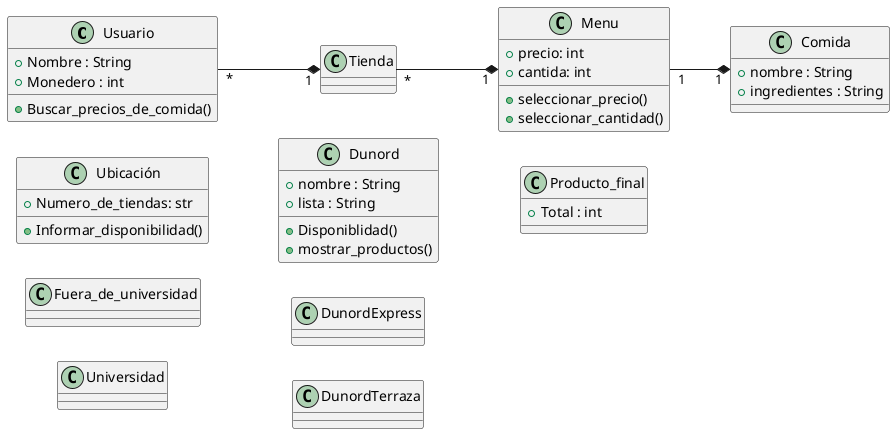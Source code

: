 @startuml
left to right direction
class Usuario {
  +Nombre : String
  +Monedero : int
  +Buscar_precios_de_comida()
}

Class Ubicación {
    +Numero_de_tiendas: str
    +Informar_disponibilidad()
}

class Fuera_de_universidad{


}

Class Universidad{

}


class Dunord {
   +nombre : String
   +lista : String
   +Disponiblidad()
   +mostrar_productos()
}

Class DunordExpress{

}

Class DunordTerraza{

}
class Menu {
   
   +precio: int
   +cantida: int
   +seleccionar_precio()
   +seleccionar_cantidad()
}

class Comida {
   +nombre : String
   +ingredientes : String

}

Class Producto_final{
   +Total : int
}

Usuario "*" --*  "1" Tienda
Tienda "*" --*  "1" Menu
Menu "1" --* "1" Comida

@enduml
